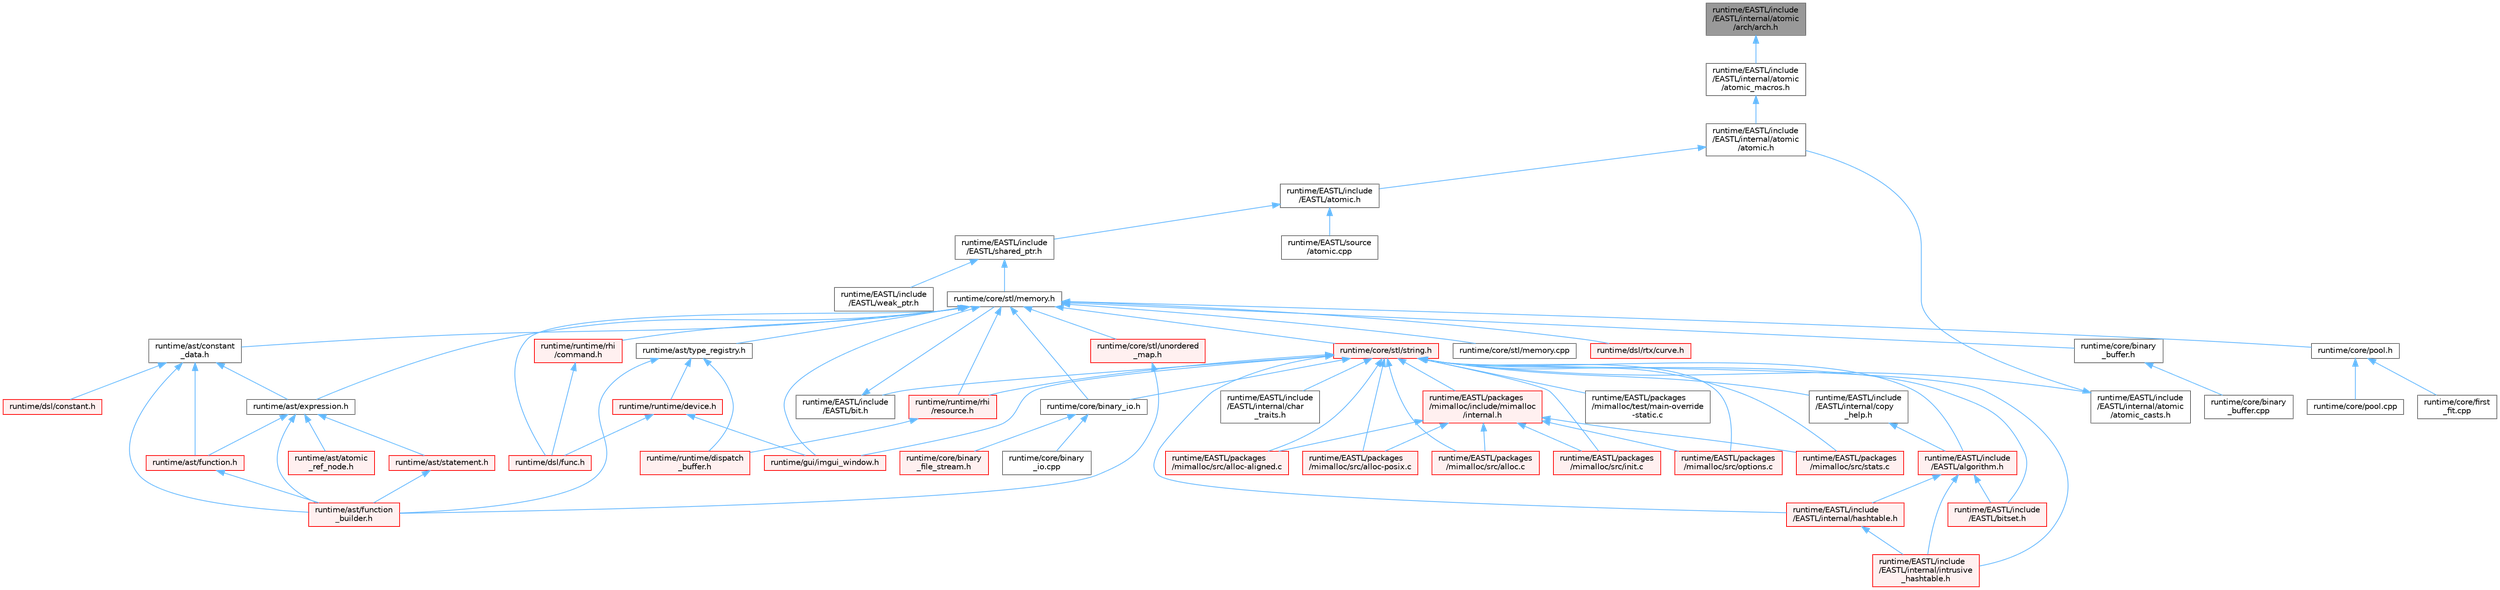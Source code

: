 digraph "runtime/EASTL/include/EASTL/internal/atomic/arch/arch.h"
{
 // LATEX_PDF_SIZE
  bgcolor="transparent";
  edge [fontname=Helvetica,fontsize=10,labelfontname=Helvetica,labelfontsize=10];
  node [fontname=Helvetica,fontsize=10,shape=box,height=0.2,width=0.4];
  Node1 [id="Node000001",label="runtime/EASTL/include\l/EASTL/internal/atomic\l/arch/arch.h",height=0.2,width=0.4,color="gray40", fillcolor="grey60", style="filled", fontcolor="black",tooltip=" "];
  Node1 -> Node2 [id="edge77_Node000001_Node000002",dir="back",color="steelblue1",style="solid",tooltip=" "];
  Node2 [id="Node000002",label="runtime/EASTL/include\l/EASTL/internal/atomic\l/atomic_macros.h",height=0.2,width=0.4,color="grey40", fillcolor="white", style="filled",URL="$atomic__macros_8h.html",tooltip=" "];
  Node2 -> Node3 [id="edge78_Node000002_Node000003",dir="back",color="steelblue1",style="solid",tooltip=" "];
  Node3 [id="Node000003",label="runtime/EASTL/include\l/EASTL/internal/atomic\l/atomic.h",height=0.2,width=0.4,color="grey40", fillcolor="white", style="filled",URL="$_e_a_s_t_l_2include_2_e_a_s_t_l_2internal_2atomic_2atomic_8h.html",tooltip=" "];
  Node3 -> Node4 [id="edge79_Node000003_Node000004",dir="back",color="steelblue1",style="solid",tooltip=" "];
  Node4 [id="Node000004",label="runtime/EASTL/include\l/EASTL/atomic.h",height=0.2,width=0.4,color="grey40", fillcolor="white", style="filled",URL="$_e_a_s_t_l_2include_2_e_a_s_t_l_2atomic_8h.html",tooltip=" "];
  Node4 -> Node5 [id="edge80_Node000004_Node000005",dir="back",color="steelblue1",style="solid",tooltip=" "];
  Node5 [id="Node000005",label="runtime/EASTL/include\l/EASTL/shared_ptr.h",height=0.2,width=0.4,color="grey40", fillcolor="white", style="filled",URL="$shared__ptr_8h.html",tooltip=" "];
  Node5 -> Node6 [id="edge81_Node000005_Node000006",dir="back",color="steelblue1",style="solid",tooltip=" "];
  Node6 [id="Node000006",label="runtime/EASTL/include\l/EASTL/weak_ptr.h",height=0.2,width=0.4,color="grey40", fillcolor="white", style="filled",URL="$weak__ptr_8h.html",tooltip=" "];
  Node5 -> Node7 [id="edge82_Node000005_Node000007",dir="back",color="steelblue1",style="solid",tooltip=" "];
  Node7 [id="Node000007",label="runtime/core/stl/memory.h",height=0.2,width=0.4,color="grey40", fillcolor="white", style="filled",URL="$core_2stl_2memory_8h.html",tooltip=" "];
  Node7 -> Node8 [id="edge83_Node000007_Node000008",dir="back",color="steelblue1",style="solid",tooltip=" "];
  Node8 [id="Node000008",label="runtime/ast/constant\l_data.h",height=0.2,width=0.4,color="grey40", fillcolor="white", style="filled",URL="$constant__data_8h.html",tooltip=" "];
  Node8 -> Node9 [id="edge84_Node000008_Node000009",dir="back",color="steelblue1",style="solid",tooltip=" "];
  Node9 [id="Node000009",label="runtime/ast/expression.h",height=0.2,width=0.4,color="grey40", fillcolor="white", style="filled",URL="$expression_8h.html",tooltip=" "];
  Node9 -> Node10 [id="edge85_Node000009_Node000010",dir="back",color="steelblue1",style="solid",tooltip=" "];
  Node10 [id="Node000010",label="runtime/ast/atomic\l_ref_node.h",height=0.2,width=0.4,color="red", fillcolor="#FFF0F0", style="filled",URL="$atomic__ref__node_8h.html",tooltip=" "];
  Node9 -> Node30 [id="edge86_Node000009_Node000030",dir="back",color="steelblue1",style="solid",tooltip=" "];
  Node30 [id="Node000030",label="runtime/ast/function.h",height=0.2,width=0.4,color="red", fillcolor="#FFF0F0", style="filled",URL="$ast_2function_8h.html",tooltip=" "];
  Node30 -> Node32 [id="edge87_Node000030_Node000032",dir="back",color="steelblue1",style="solid",tooltip=" "];
  Node32 [id="Node000032",label="runtime/ast/function\l_builder.h",height=0.2,width=0.4,color="red", fillcolor="#FFF0F0", style="filled",URL="$function__builder_8h.html",tooltip=" "];
  Node9 -> Node32 [id="edge88_Node000009_Node000032",dir="back",color="steelblue1",style="solid",tooltip=" "];
  Node9 -> Node59 [id="edge89_Node000009_Node000059",dir="back",color="steelblue1",style="solid",tooltip=" "];
  Node59 [id="Node000059",label="runtime/ast/statement.h",height=0.2,width=0.4,color="red", fillcolor="#FFF0F0", style="filled",URL="$statement_8h.html",tooltip=" "];
  Node59 -> Node32 [id="edge90_Node000059_Node000032",dir="back",color="steelblue1",style="solid",tooltip=" "];
  Node8 -> Node30 [id="edge91_Node000008_Node000030",dir="back",color="steelblue1",style="solid",tooltip=" "];
  Node8 -> Node32 [id="edge92_Node000008_Node000032",dir="back",color="steelblue1",style="solid",tooltip=" "];
  Node8 -> Node34 [id="edge93_Node000008_Node000034",dir="back",color="steelblue1",style="solid",tooltip=" "];
  Node34 [id="Node000034",label="runtime/dsl/constant.h",height=0.2,width=0.4,color="red", fillcolor="#FFF0F0", style="filled",URL="$constant_8h.html",tooltip=" "];
  Node7 -> Node9 [id="edge94_Node000007_Node000009",dir="back",color="steelblue1",style="solid",tooltip=" "];
  Node7 -> Node60 [id="edge95_Node000007_Node000060",dir="back",color="steelblue1",style="solid",tooltip=" "];
  Node60 [id="Node000060",label="runtime/ast/type_registry.h",height=0.2,width=0.4,color="grey40", fillcolor="white", style="filled",URL="$type__registry_8h.html",tooltip=" "];
  Node60 -> Node32 [id="edge96_Node000060_Node000032",dir="back",color="steelblue1",style="solid",tooltip=" "];
  Node60 -> Node50 [id="edge97_Node000060_Node000050",dir="back",color="steelblue1",style="solid",tooltip=" "];
  Node50 [id="Node000050",label="runtime/runtime/device.h",height=0.2,width=0.4,color="red", fillcolor="#FFF0F0", style="filled",URL="$device_8h.html",tooltip=" "];
  Node50 -> Node13 [id="edge98_Node000050_Node000013",dir="back",color="steelblue1",style="solid",tooltip=" "];
  Node13 [id="Node000013",label="runtime/dsl/func.h",height=0.2,width=0.4,color="red", fillcolor="#FFF0F0", style="filled",URL="$func_8h.html",tooltip=" "];
  Node50 -> Node51 [id="edge99_Node000050_Node000051",dir="back",color="steelblue1",style="solid",tooltip=" "];
  Node51 [id="Node000051",label="runtime/gui/imgui_window.h",height=0.2,width=0.4,color="red", fillcolor="#FFF0F0", style="filled",URL="$imgui__window_8h.html",tooltip=" "];
  Node60 -> Node52 [id="edge100_Node000060_Node000052",dir="back",color="steelblue1",style="solid",tooltip=" "];
  Node52 [id="Node000052",label="runtime/runtime/dispatch\l_buffer.h",height=0.2,width=0.4,color="red", fillcolor="#FFF0F0", style="filled",URL="$dispatch__buffer_8h.html",tooltip=" "];
  Node7 -> Node61 [id="edge101_Node000007_Node000061",dir="back",color="steelblue1",style="solid",tooltip=" "];
  Node61 [id="Node000061",label="runtime/core/binary\l_buffer.h",height=0.2,width=0.4,color="grey40", fillcolor="white", style="filled",URL="$binary__buffer_8h.html",tooltip=" "];
  Node61 -> Node62 [id="edge102_Node000061_Node000062",dir="back",color="steelblue1",style="solid",tooltip=" "];
  Node62 [id="Node000062",label="runtime/core/binary\l_buffer.cpp",height=0.2,width=0.4,color="grey40", fillcolor="white", style="filled",URL="$binary__buffer_8cpp.html",tooltip=" "];
  Node7 -> Node63 [id="edge103_Node000007_Node000063",dir="back",color="steelblue1",style="solid",tooltip=" "];
  Node63 [id="Node000063",label="runtime/core/binary_io.h",height=0.2,width=0.4,color="grey40", fillcolor="white", style="filled",URL="$binary__io_8h.html",tooltip=" "];
  Node63 -> Node64 [id="edge104_Node000063_Node000064",dir="back",color="steelblue1",style="solid",tooltip=" "];
  Node64 [id="Node000064",label="runtime/core/binary\l_file_stream.h",height=0.2,width=0.4,color="red", fillcolor="#FFF0F0", style="filled",URL="$binary__file__stream_8h.html",tooltip=" "];
  Node63 -> Node66 [id="edge105_Node000063_Node000066",dir="back",color="steelblue1",style="solid",tooltip=" "];
  Node66 [id="Node000066",label="runtime/core/binary\l_io.cpp",height=0.2,width=0.4,color="grey40", fillcolor="white", style="filled",URL="$binary__io_8cpp.html",tooltip=" "];
  Node7 -> Node67 [id="edge106_Node000007_Node000067",dir="back",color="steelblue1",style="solid",tooltip=" "];
  Node67 [id="Node000067",label="runtime/core/pool.h",height=0.2,width=0.4,color="grey40", fillcolor="white", style="filled",URL="$core_2pool_8h.html",tooltip=" "];
  Node67 -> Node68 [id="edge107_Node000067_Node000068",dir="back",color="steelblue1",style="solid",tooltip=" "];
  Node68 [id="Node000068",label="runtime/core/first\l_fit.cpp",height=0.2,width=0.4,color="grey40", fillcolor="white", style="filled",URL="$first__fit_8cpp.html",tooltip=" "];
  Node67 -> Node69 [id="edge108_Node000067_Node000069",dir="back",color="steelblue1",style="solid",tooltip=" "];
  Node69 [id="Node000069",label="runtime/core/pool.cpp",height=0.2,width=0.4,color="grey40", fillcolor="white", style="filled",URL="$pool_8cpp.html",tooltip=" "];
  Node7 -> Node70 [id="edge109_Node000007_Node000070",dir="back",color="steelblue1",style="solid",tooltip=" "];
  Node70 [id="Node000070",label="runtime/core/stl/memory.cpp",height=0.2,width=0.4,color="grey40", fillcolor="white", style="filled",URL="$core_2stl_2memory_8cpp.html",tooltip=" "];
  Node7 -> Node71 [id="edge110_Node000007_Node000071",dir="back",color="steelblue1",style="solid",tooltip=" "];
  Node71 [id="Node000071",label="runtime/core/stl/string.h",height=0.2,width=0.4,color="red", fillcolor="#FFF0F0", style="filled",URL="$string_8h.html",tooltip=" "];
  Node71 -> Node72 [id="edge111_Node000071_Node000072",dir="back",color="steelblue1",style="solid",tooltip=" "];
  Node72 [id="Node000072",label="runtime/EASTL/include\l/EASTL/algorithm.h",height=0.2,width=0.4,color="red", fillcolor="#FFF0F0", style="filled",URL="$_e_a_s_t_l_2include_2_e_a_s_t_l_2algorithm_8h.html",tooltip=" "];
  Node72 -> Node84 [id="edge112_Node000072_Node000084",dir="back",color="steelblue1",style="solid",tooltip=" "];
  Node84 [id="Node000084",label="runtime/EASTL/include\l/EASTL/bitset.h",height=0.2,width=0.4,color="red", fillcolor="#FFF0F0", style="filled",URL="$bitset_8h.html",tooltip=" "];
  Node72 -> Node102 [id="edge113_Node000072_Node000102",dir="back",color="steelblue1",style="solid",tooltip=" "];
  Node102 [id="Node000102",label="runtime/EASTL/include\l/EASTL/internal/hashtable.h",height=0.2,width=0.4,color="red", fillcolor="#FFF0F0", style="filled",URL="$hashtable_8h.html",tooltip=" "];
  Node102 -> Node112 [id="edge114_Node000102_Node000112",dir="back",color="steelblue1",style="solid",tooltip=" "];
  Node112 [id="Node000112",label="runtime/EASTL/include\l/EASTL/internal/intrusive\l_hashtable.h",height=0.2,width=0.4,color="red", fillcolor="#FFF0F0", style="filled",URL="$intrusive__hashtable_8h.html",tooltip=" "];
  Node72 -> Node112 [id="edge115_Node000072_Node000112",dir="back",color="steelblue1",style="solid",tooltip=" "];
  Node71 -> Node169 [id="edge116_Node000071_Node000169",dir="back",color="steelblue1",style="solid",tooltip=" "];
  Node169 [id="Node000169",label="runtime/EASTL/include\l/EASTL/bit.h",height=0.2,width=0.4,color="grey40", fillcolor="white", style="filled",URL="$bit_8h.html",tooltip=" "];
  Node169 -> Node7 [id="edge117_Node000169_Node000007",dir="back",color="steelblue1",style="solid",tooltip=" "];
  Node71 -> Node84 [id="edge118_Node000071_Node000084",dir="back",color="steelblue1",style="solid",tooltip=" "];
  Node71 -> Node170 [id="edge119_Node000071_Node000170",dir="back",color="steelblue1",style="solid",tooltip=" "];
  Node170 [id="Node000170",label="runtime/EASTL/include\l/EASTL/internal/atomic\l/atomic_casts.h",height=0.2,width=0.4,color="grey40", fillcolor="white", style="filled",URL="$atomic__casts_8h.html",tooltip=" "];
  Node170 -> Node3 [id="edge120_Node000170_Node000003",dir="back",color="steelblue1",style="solid",tooltip=" "];
  Node71 -> Node171 [id="edge121_Node000071_Node000171",dir="back",color="steelblue1",style="solid",tooltip=" "];
  Node171 [id="Node000171",label="runtime/EASTL/include\l/EASTL/internal/char\l_traits.h",height=0.2,width=0.4,color="grey40", fillcolor="white", style="filled",URL="$char__traits_8h.html",tooltip=" "];
  Node71 -> Node172 [id="edge122_Node000071_Node000172",dir="back",color="steelblue1",style="solid",tooltip=" "];
  Node172 [id="Node000172",label="runtime/EASTL/include\l/EASTL/internal/copy\l_help.h",height=0.2,width=0.4,color="grey40", fillcolor="white", style="filled",URL="$copy__help_8h.html",tooltip=" "];
  Node172 -> Node72 [id="edge123_Node000172_Node000072",dir="back",color="steelblue1",style="solid",tooltip=" "];
  Node71 -> Node102 [id="edge124_Node000071_Node000102",dir="back",color="steelblue1",style="solid",tooltip=" "];
  Node71 -> Node112 [id="edge125_Node000071_Node000112",dir="back",color="steelblue1",style="solid",tooltip=" "];
  Node71 -> Node173 [id="edge126_Node000071_Node000173",dir="back",color="steelblue1",style="solid",tooltip=" "];
  Node173 [id="Node000173",label="runtime/EASTL/packages\l/mimalloc/include/mimalloc\l/internal.h",height=0.2,width=0.4,color="red", fillcolor="#FFF0F0", style="filled",URL="$_e_a_s_t_l_2packages_2mimalloc_2include_2mimalloc_2internal_8h.html",tooltip=" "];
  Node173 -> Node174 [id="edge127_Node000173_Node000174",dir="back",color="steelblue1",style="solid",tooltip=" "];
  Node174 [id="Node000174",label="runtime/EASTL/packages\l/mimalloc/src/alloc-aligned.c",height=0.2,width=0.4,color="red", fillcolor="#FFF0F0", style="filled",URL="$alloc-aligned_8c.html",tooltip=" "];
  Node173 -> Node177 [id="edge128_Node000173_Node000177",dir="back",color="steelblue1",style="solid",tooltip=" "];
  Node177 [id="Node000177",label="runtime/EASTL/packages\l/mimalloc/src/alloc-posix.c",height=0.2,width=0.4,color="red", fillcolor="#FFF0F0", style="filled",URL="$alloc-posix_8c.html",tooltip=" "];
  Node173 -> Node178 [id="edge129_Node000173_Node000178",dir="back",color="steelblue1",style="solid",tooltip=" "];
  Node178 [id="Node000178",label="runtime/EASTL/packages\l/mimalloc/src/alloc.c",height=0.2,width=0.4,color="red", fillcolor="#FFF0F0", style="filled",URL="$alloc_8c.html",tooltip=" "];
  Node173 -> Node184 [id="edge130_Node000173_Node000184",dir="back",color="steelblue1",style="solid",tooltip=" "];
  Node184 [id="Node000184",label="runtime/EASTL/packages\l/mimalloc/src/init.c",height=0.2,width=0.4,color="red", fillcolor="#FFF0F0", style="filled",URL="$_e_a_s_t_l_2packages_2mimalloc_2src_2init_8c.html",tooltip=" "];
  Node173 -> Node186 [id="edge131_Node000173_Node000186",dir="back",color="steelblue1",style="solid",tooltip=" "];
  Node186 [id="Node000186",label="runtime/EASTL/packages\l/mimalloc/src/options.c",height=0.2,width=0.4,color="red", fillcolor="#FFF0F0", style="filled",URL="$options_8c.html",tooltip=" "];
  Node173 -> Node199 [id="edge132_Node000173_Node000199",dir="back",color="steelblue1",style="solid",tooltip=" "];
  Node199 [id="Node000199",label="runtime/EASTL/packages\l/mimalloc/src/stats.c",height=0.2,width=0.4,color="red", fillcolor="#FFF0F0", style="filled",URL="$stats_8c.html",tooltip=" "];
  Node71 -> Node174 [id="edge133_Node000071_Node000174",dir="back",color="steelblue1",style="solid",tooltip=" "];
  Node71 -> Node177 [id="edge134_Node000071_Node000177",dir="back",color="steelblue1",style="solid",tooltip=" "];
  Node71 -> Node178 [id="edge135_Node000071_Node000178",dir="back",color="steelblue1",style="solid",tooltip=" "];
  Node71 -> Node184 [id="edge136_Node000071_Node000184",dir="back",color="steelblue1",style="solid",tooltip=" "];
  Node71 -> Node186 [id="edge137_Node000071_Node000186",dir="back",color="steelblue1",style="solid",tooltip=" "];
  Node71 -> Node199 [id="edge138_Node000071_Node000199",dir="back",color="steelblue1",style="solid",tooltip=" "];
  Node71 -> Node200 [id="edge139_Node000071_Node000200",dir="back",color="steelblue1",style="solid",tooltip=" "];
  Node200 [id="Node000200",label="runtime/EASTL/packages\l/mimalloc/test/main-override\l-static.c",height=0.2,width=0.4,color="grey40", fillcolor="white", style="filled",URL="$main-override-static_8c.html",tooltip=" "];
  Node71 -> Node63 [id="edge140_Node000071_Node000063",dir="back",color="steelblue1",style="solid",tooltip=" "];
  Node71 -> Node51 [id="edge141_Node000071_Node000051",dir="back",color="steelblue1",style="solid",tooltip=" "];
  Node71 -> Node216 [id="edge142_Node000071_Node000216",dir="back",color="steelblue1",style="solid",tooltip=" "];
  Node216 [id="Node000216",label="runtime/runtime/rhi\l/resource.h",height=0.2,width=0.4,color="red", fillcolor="#FFF0F0", style="filled",URL="$runtime_2rhi_2resource_8h.html",tooltip=" "];
  Node216 -> Node52 [id="edge143_Node000216_Node000052",dir="back",color="steelblue1",style="solid",tooltip=" "];
  Node7 -> Node92 [id="edge144_Node000007_Node000092",dir="back",color="steelblue1",style="solid",tooltip=" "];
  Node92 [id="Node000092",label="runtime/core/stl/unordered\l_map.h",height=0.2,width=0.4,color="red", fillcolor="#FFF0F0", style="filled",URL="$core_2stl_2unordered__map_8h.html",tooltip=" "];
  Node92 -> Node32 [id="edge145_Node000092_Node000032",dir="back",color="steelblue1",style="solid",tooltip=" "];
  Node7 -> Node13 [id="edge146_Node000007_Node000013",dir="back",color="steelblue1",style="solid",tooltip=" "];
  Node7 -> Node42 [id="edge147_Node000007_Node000042",dir="back",color="steelblue1",style="solid",tooltip=" "];
  Node42 [id="Node000042",label="runtime/dsl/rtx/curve.h",height=0.2,width=0.4,color="red", fillcolor="#FFF0F0", style="filled",URL="$dsl_2rtx_2curve_8h.html",tooltip=" "];
  Node7 -> Node51 [id="edge148_Node000007_Node000051",dir="back",color="steelblue1",style="solid",tooltip=" "];
  Node7 -> Node77 [id="edge149_Node000007_Node000077",dir="back",color="steelblue1",style="solid",tooltip=" "];
  Node77 [id="Node000077",label="runtime/runtime/rhi\l/command.h",height=0.2,width=0.4,color="red", fillcolor="#FFF0F0", style="filled",URL="$command_8h.html",tooltip=" "];
  Node77 -> Node13 [id="edge150_Node000077_Node000013",dir="back",color="steelblue1",style="solid",tooltip=" "];
  Node7 -> Node216 [id="edge151_Node000007_Node000216",dir="back",color="steelblue1",style="solid",tooltip=" "];
  Node4 -> Node474 [id="edge152_Node000004_Node000474",dir="back",color="steelblue1",style="solid",tooltip=" "];
  Node474 [id="Node000474",label="runtime/EASTL/source\l/atomic.cpp",height=0.2,width=0.4,color="grey40", fillcolor="white", style="filled",URL="$atomic_8cpp.html",tooltip=" "];
}

